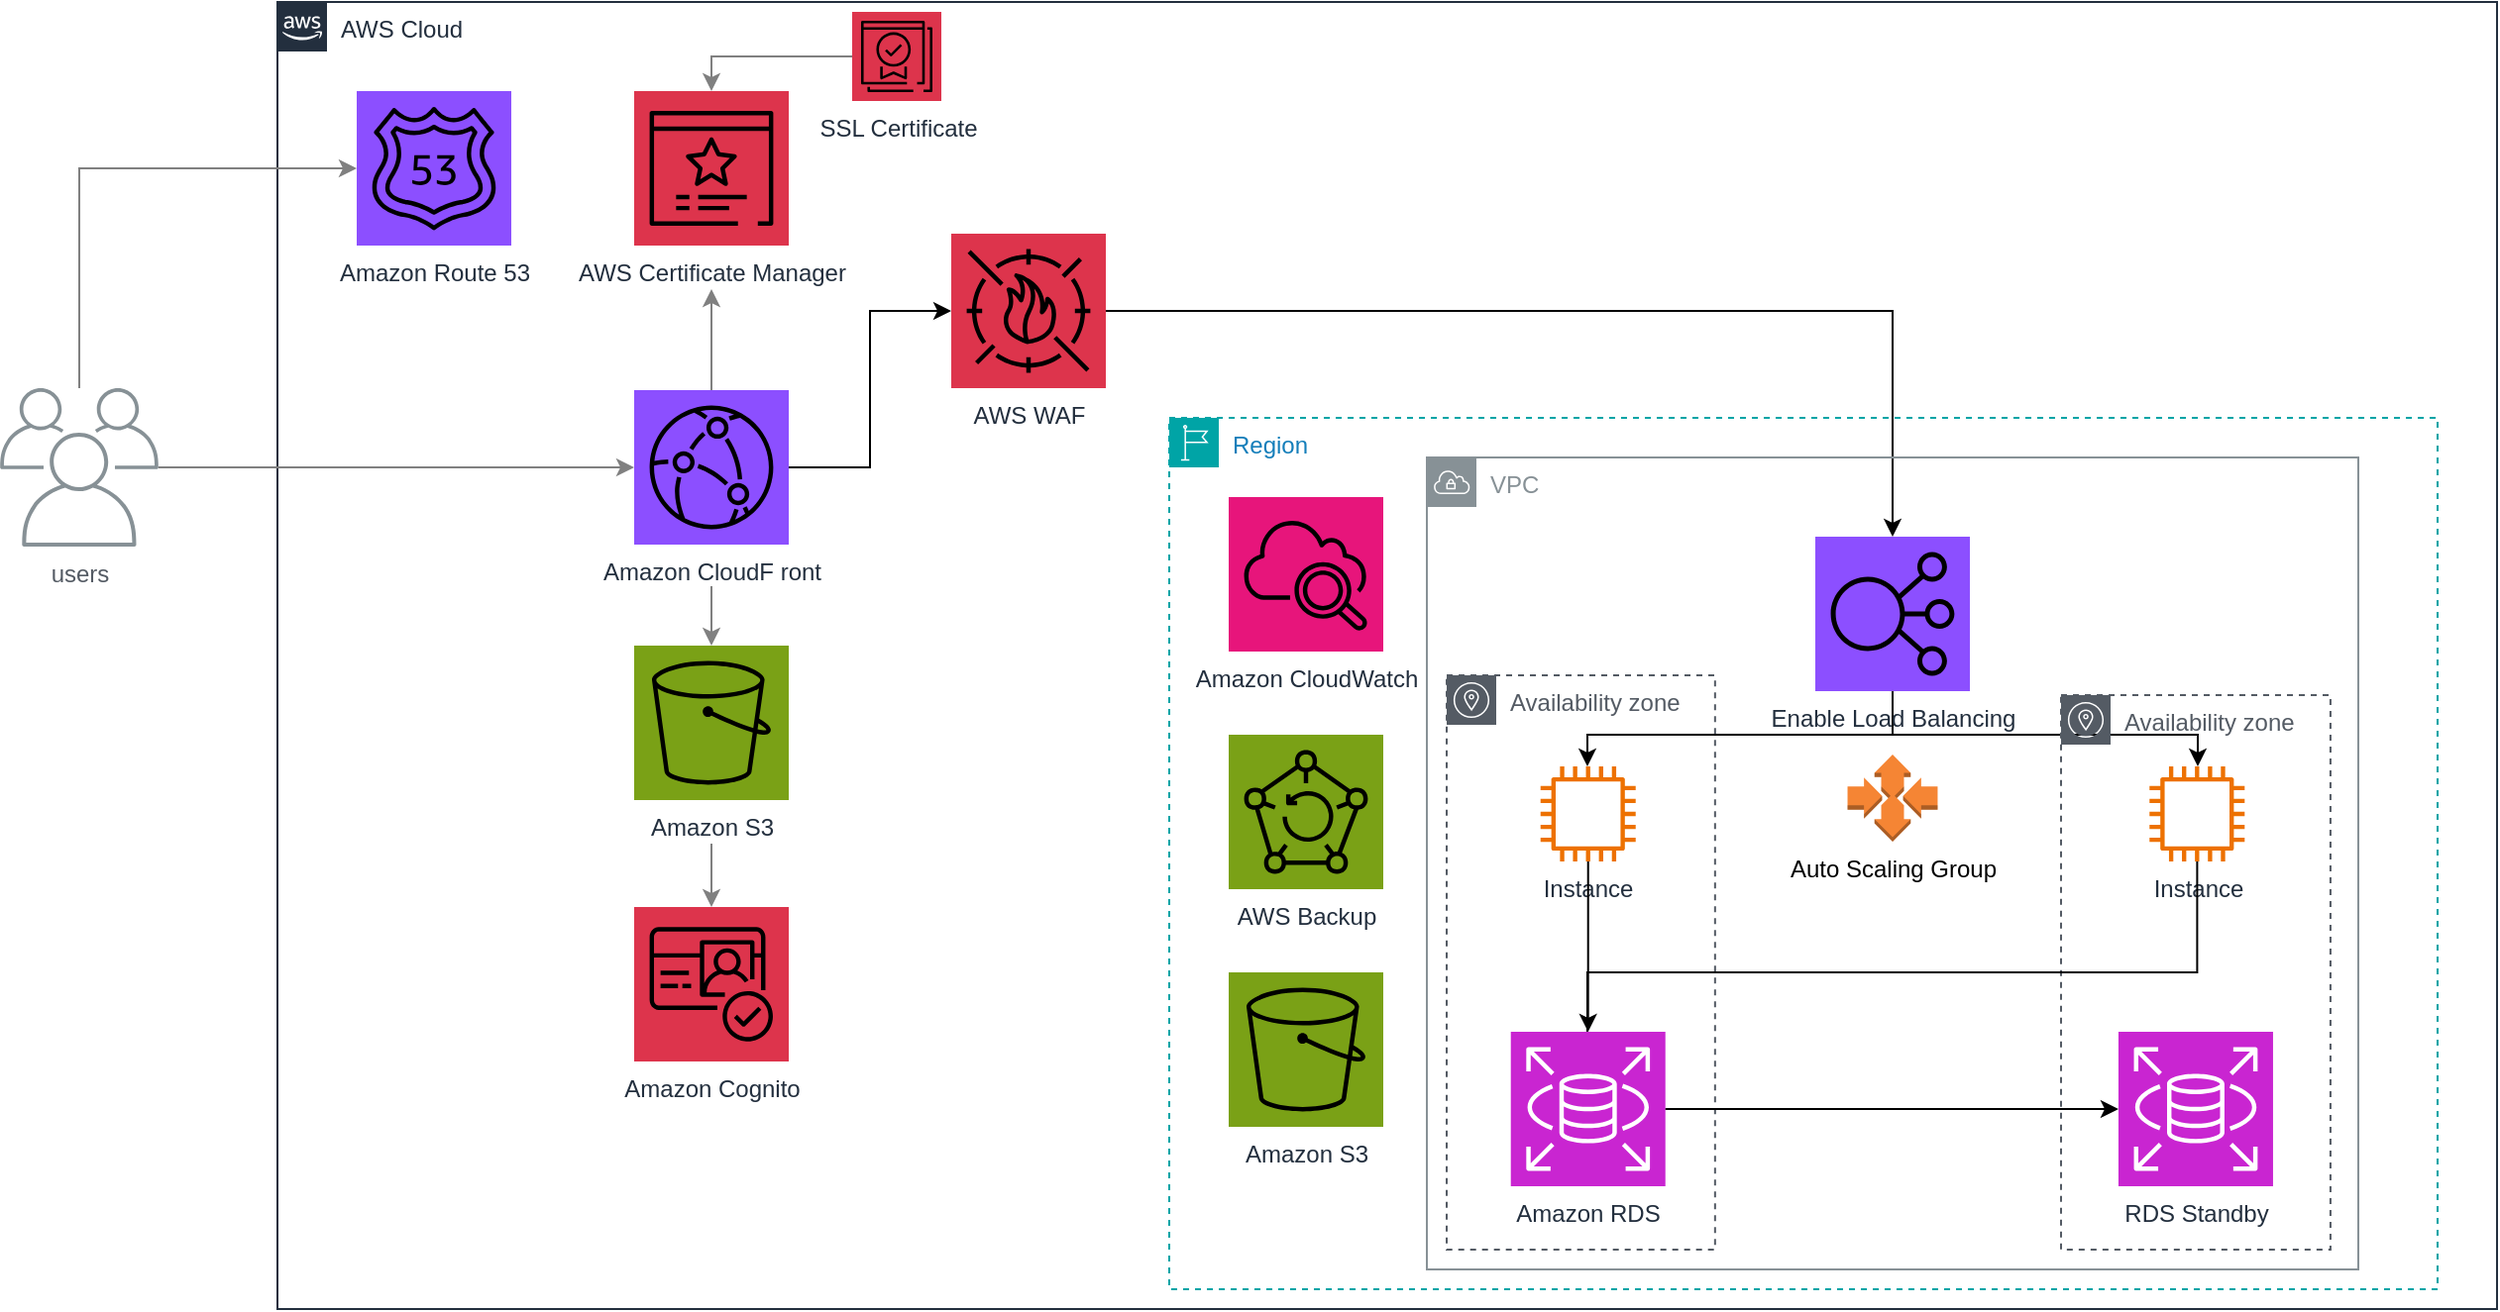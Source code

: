 <mxfile version="26.1.1">
  <diagram id="Ht1M8jgEwFfnCIfOTk4-" name="Page-1">
    <mxGraphModel dx="1687" dy="1818" grid="1" gridSize="10" guides="1" tooltips="1" connect="1" arrows="1" fold="1" page="1" pageScale="1" pageWidth="1169" pageHeight="827" math="0" shadow="0">
      <root>
        <mxCell id="0" />
        <mxCell id="1" parent="0" />
        <mxCell id="UEzPUAAOIrF-is8g5C7q-175" value="AWS Cloud" style="points=[[0,0],[0.25,0],[0.5,0],[0.75,0],[1,0],[1,0.25],[1,0.5],[1,0.75],[1,1],[0.75,1],[0.5,1],[0.25,1],[0,1],[0,0.75],[0,0.5],[0,0.25]];outlineConnect=0;gradientColor=none;html=1;whiteSpace=wrap;fontSize=12;fontStyle=0;shape=mxgraph.aws4.group;grIcon=mxgraph.aws4.group_aws_cloud_alt;strokeColor=#232F3E;fillColor=none;verticalAlign=top;align=left;spacingLeft=30;fontColor=#232F3E;dashed=0;labelBackgroundColor=#ffffff;container=1;pointerEvents=0;collapsible=0;recursiveResize=0;" parent="1" vertex="1">
          <mxGeometry x="190" y="-710" width="1120" height="660" as="geometry" />
        </mxCell>
        <mxCell id="AynOVhh_0rC88zhsTAHU-3" value="Amazon Route 53" style="sketch=0;points=[[0,0,0],[0.25,0,0],[0.5,0,0],[0.75,0,0],[1,0,0],[0,1,0],[0.25,1,0],[0.5,1,0],[0.75,1,0],[1,1,0],[0,0.25,0],[0,0.5,0],[0,0.75,0],[1,0.25,0],[1,0.5,0],[1,0.75,0]];outlineConnect=0;fontColor=#232F3E;fillColor=#8C4FFF;strokeColor=none;dashed=0;verticalLabelPosition=bottom;verticalAlign=top;align=center;html=1;fontSize=12;fontStyle=0;aspect=fixed;shape=mxgraph.aws4.resourceIcon;resIcon=mxgraph.aws4.route_53;labelBackgroundColor=default;" vertex="1" parent="UEzPUAAOIrF-is8g5C7q-175">
          <mxGeometry x="40" y="45" width="78" height="78" as="geometry" />
        </mxCell>
        <mxCell id="AynOVhh_0rC88zhsTAHU-7" value="AWS Certificate Manager" style="sketch=0;points=[[0,0,0],[0.25,0,0],[0.5,0,0],[0.75,0,0],[1,0,0],[0,1,0],[0.25,1,0],[0.5,1,0],[0.75,1,0],[1,1,0],[0,0.25,0],[0,0.5,0],[0,0.75,0],[1,0.25,0],[1,0.5,0],[1,0.75,0]];outlineConnect=0;fontColor=#232F3E;fillColor=#DD344C;strokeColor=none;dashed=0;verticalLabelPosition=bottom;verticalAlign=top;align=center;html=1;fontSize=12;fontStyle=0;aspect=fixed;shape=mxgraph.aws4.resourceIcon;resIcon=mxgraph.aws4.certificate_manager_3;" vertex="1" parent="UEzPUAAOIrF-is8g5C7q-175">
          <mxGeometry x="180" y="45" width="78" height="78" as="geometry" />
        </mxCell>
        <mxCell id="AynOVhh_0rC88zhsTAHU-5" value="Amazon CloudF ront" style="sketch=0;points=[[0,0,0],[0.25,0,0],[0.5,0,0],[0.75,0,0],[1,0,0],[0,1,0],[0.25,1,0],[0.5,1,0],[0.75,1,0],[1,1,0],[0,0.25,0],[0,0.5,0],[0,0.75,0],[1,0.25,0],[1,0.5,0],[1,0.75,0]];outlineConnect=0;fontColor=#232F3E;fillColor=#8C4FFF;strokeColor=none;dashed=0;verticalLabelPosition=bottom;verticalAlign=top;align=center;html=1;fontSize=12;fontStyle=0;aspect=fixed;shape=mxgraph.aws4.resourceIcon;resIcon=mxgraph.aws4.cloudfront;" vertex="1" parent="UEzPUAAOIrF-is8g5C7q-175">
          <mxGeometry x="180" y="196" width="78" height="78" as="geometry" />
        </mxCell>
        <mxCell id="AynOVhh_0rC88zhsTAHU-1" value="users" style="sketch=0;outlineConnect=0;gradientColor=none;fontColor=#545B64;strokeColor=none;fillColor=#879196;dashed=0;verticalLabelPosition=bottom;verticalAlign=top;align=center;html=1;fontSize=12;fontStyle=0;aspect=fixed;shape=mxgraph.aws4.illustration_users;pointerEvents=1" vertex="1" parent="UEzPUAAOIrF-is8g5C7q-175">
          <mxGeometry x="-140" y="195" width="80" height="80" as="geometry" />
        </mxCell>
        <mxCell id="AynOVhh_0rC88zhsTAHU-4" value="" style="endArrow=classic;html=1;rounded=0;edgeStyle=orthogonalEdgeStyle;strokeColor=#808080;entryX=0;entryY=0.5;entryDx=0;entryDy=0;entryPerimeter=0;" edge="1" parent="UEzPUAAOIrF-is8g5C7q-175" source="AynOVhh_0rC88zhsTAHU-1" target="AynOVhh_0rC88zhsTAHU-3">
          <mxGeometry width="50" height="50" relative="1" as="geometry">
            <mxPoint x="-100" y="134.289" as="sourcePoint" />
            <mxPoint x="-100" y="84.289" as="targetPoint" />
            <Array as="points">
              <mxPoint x="-100" y="84" />
            </Array>
          </mxGeometry>
        </mxCell>
        <mxCell id="AynOVhh_0rC88zhsTAHU-6" value="" style="endArrow=classic;html=1;rounded=0;edgeStyle=orthogonalEdgeStyle;strokeColor=#808080;" edge="1" parent="UEzPUAAOIrF-is8g5C7q-175" source="AynOVhh_0rC88zhsTAHU-1" target="AynOVhh_0rC88zhsTAHU-5">
          <mxGeometry width="50" height="50" relative="1" as="geometry">
            <mxPoint y="276.03" as="sourcePoint" />
            <mxPoint x="140" y="205.03" as="targetPoint" />
            <Array as="points" />
          </mxGeometry>
        </mxCell>
        <mxCell id="AynOVhh_0rC88zhsTAHU-8" value="Amazon S3" style="sketch=0;points=[[0,0,0],[0.25,0,0],[0.5,0,0],[0.75,0,0],[1,0,0],[0,1,0],[0.25,1,0],[0.5,1,0],[0.75,1,0],[1,1,0],[0,0.25,0],[0,0.5,0],[0,0.75,0],[1,0.25,0],[1,0.5,0],[1,0.75,0]];outlineConnect=0;fontColor=#232F3E;fillColor=#7AA116;strokeColor=none;dashed=0;verticalLabelPosition=bottom;verticalAlign=top;align=center;html=1;fontSize=12;fontStyle=0;aspect=fixed;shape=mxgraph.aws4.resourceIcon;resIcon=mxgraph.aws4.s3;" vertex="1" parent="UEzPUAAOIrF-is8g5C7q-175">
          <mxGeometry x="180" y="325" width="78" height="78" as="geometry" />
        </mxCell>
        <mxCell id="AynOVhh_0rC88zhsTAHU-10" value="Amazon Cognito" style="sketch=0;points=[[0,0,0],[0.25,0,0],[0.5,0,0],[0.75,0,0],[1,0,0],[0,1,0],[0.25,1,0],[0.5,1,0],[0.75,1,0],[1,1,0],[0,0.25,0],[0,0.5,0],[0,0.75,0],[1,0.25,0],[1,0.5,0],[1,0.75,0]];outlineConnect=0;fontColor=#232F3E;fillColor=#DD344C;strokeColor=none;dashed=0;verticalLabelPosition=bottom;verticalAlign=top;align=center;html=1;fontSize=12;fontStyle=0;aspect=fixed;shape=mxgraph.aws4.resourceIcon;resIcon=mxgraph.aws4.cognito;" vertex="1" parent="UEzPUAAOIrF-is8g5C7q-175">
          <mxGeometry x="180" y="457" width="78" height="78" as="geometry" />
        </mxCell>
        <mxCell id="AynOVhh_0rC88zhsTAHU-11" value="" style="endArrow=classic;html=1;rounded=0;strokeColor=#808080;" edge="1" parent="UEzPUAAOIrF-is8g5C7q-175">
          <mxGeometry width="50" height="50" relative="1" as="geometry">
            <mxPoint x="219" y="295" as="sourcePoint" />
            <mxPoint x="219" y="325" as="targetPoint" />
          </mxGeometry>
        </mxCell>
        <mxCell id="AynOVhh_0rC88zhsTAHU-13" value="" style="endArrow=classic;html=1;rounded=0;strokeColor=#808080;" edge="1" parent="UEzPUAAOIrF-is8g5C7q-175" target="AynOVhh_0rC88zhsTAHU-10">
          <mxGeometry width="50" height="50" relative="1" as="geometry">
            <mxPoint x="219" y="425" as="sourcePoint" />
            <mxPoint x="220" y="455" as="targetPoint" />
          </mxGeometry>
        </mxCell>
        <mxCell id="AynOVhh_0rC88zhsTAHU-14" value="AWS WAF" style="sketch=0;points=[[0,0,0],[0.25,0,0],[0.5,0,0],[0.75,0,0],[1,0,0],[0,1,0],[0.25,1,0],[0.5,1,0],[0.75,1,0],[1,1,0],[0,0.25,0],[0,0.5,0],[0,0.75,0],[1,0.25,0],[1,0.5,0],[1,0.75,0]];outlineConnect=0;fontColor=#232F3E;fillColor=#DD344C;strokeColor=none;dashed=0;verticalLabelPosition=bottom;verticalAlign=top;align=center;html=1;fontSize=12;fontStyle=0;aspect=fixed;shape=mxgraph.aws4.resourceIcon;resIcon=mxgraph.aws4.waf;" vertex="1" parent="UEzPUAAOIrF-is8g5C7q-175">
          <mxGeometry x="340" y="117" width="78" height="78" as="geometry" />
        </mxCell>
        <mxCell id="AynOVhh_0rC88zhsTAHU-12" value="" style="endArrow=classic;html=1;rounded=0;edgeStyle=orthogonalEdgeStyle;strokeColor=#808080;exitX=0.5;exitY=0;exitDx=0;exitDy=0;exitPerimeter=0;" edge="1" parent="UEzPUAAOIrF-is8g5C7q-175" source="AynOVhh_0rC88zhsTAHU-5">
          <mxGeometry width="50" height="50" relative="1" as="geometry">
            <mxPoint x="190" y="175" as="sourcePoint" />
            <mxPoint x="219" y="145" as="targetPoint" />
            <Array as="points" />
          </mxGeometry>
        </mxCell>
        <mxCell id="AynOVhh_0rC88zhsTAHU-17" value="SSL Certificate" style="sketch=0;points=[[0,0,0],[0.25,0,0],[0.5,0,0],[0.75,0,0],[1,0,0],[0,1,0],[0.25,1,0],[0.5,1,0],[0.75,1,0],[1,1,0],[0,0.25,0],[0,0.5,0],[0,0.75,0],[1,0.25,0],[1,0.5,0],[1,0.75,0]];outlineConnect=0;fontColor=#232F3E;fillColor=#DD344C;strokeColor=none;dashed=0;verticalLabelPosition=bottom;verticalAlign=top;align=center;html=1;fontSize=12;fontStyle=0;aspect=fixed;shape=mxgraph.aws4.resourceIcon;resIcon=mxgraph.aws4.private_certificate_authority;" vertex="1" parent="UEzPUAAOIrF-is8g5C7q-175">
          <mxGeometry x="290" y="5" width="45" height="45" as="geometry" />
        </mxCell>
        <mxCell id="AynOVhh_0rC88zhsTAHU-18" value="" style="endArrow=classic;html=1;rounded=0;edgeStyle=orthogonalEdgeStyle;entryX=0.5;entryY=0;entryDx=0;entryDy=0;entryPerimeter=0;strokeColor=#808080;" edge="1" parent="UEzPUAAOIrF-is8g5C7q-175" source="AynOVhh_0rC88zhsTAHU-17" target="AynOVhh_0rC88zhsTAHU-7">
          <mxGeometry width="50" height="50" relative="1" as="geometry">
            <mxPoint x="29.289" y="787.5" as="sourcePoint" />
            <mxPoint x="219.289" y="27.5" as="targetPoint" />
          </mxGeometry>
        </mxCell>
        <mxCell id="AynOVhh_0rC88zhsTAHU-31" value="" style="endArrow=classic;html=1;rounded=0;entryX=0;entryY=0.5;entryDx=0;entryDy=0;entryPerimeter=0;edgeStyle=orthogonalEdgeStyle;" edge="1" parent="UEzPUAAOIrF-is8g5C7q-175" source="AynOVhh_0rC88zhsTAHU-5" target="AynOVhh_0rC88zhsTAHU-14">
          <mxGeometry width="50" height="50" relative="1" as="geometry">
            <mxPoint x="68" y="995" as="sourcePoint" />
            <mxPoint x="328.711" y="235" as="targetPoint" />
          </mxGeometry>
        </mxCell>
        <mxCell id="AynOVhh_0rC88zhsTAHU-32" value="" style="endArrow=classic;html=1;rounded=0;entryX=0.5;entryY=0;entryDx=0;entryDy=0;entryPerimeter=0;edgeStyle=orthogonalEdgeStyle;" edge="1" parent="UEzPUAAOIrF-is8g5C7q-175" source="AynOVhh_0rC88zhsTAHU-14" target="AynOVhh_0rC88zhsTAHU-25">
          <mxGeometry width="50" height="50" relative="1" as="geometry">
            <mxPoint x="228" y="916" as="sourcePoint" />
            <mxPoint x="488.711" y="156" as="targetPoint" />
          </mxGeometry>
        </mxCell>
        <mxCell id="AynOVhh_0rC88zhsTAHU-15" value="Region" style="points=[[0,0],[0.25,0],[0.5,0],[0.75,0],[1,0],[1,0.25],[1,0.5],[1,0.75],[1,1],[0.75,1],[0.5,1],[0.25,1],[0,1],[0,0.75],[0,0.5],[0,0.25]];outlineConnect=0;gradientColor=none;html=1;whiteSpace=wrap;fontSize=12;fontStyle=0;container=1;pointerEvents=0;collapsible=0;recursiveResize=0;shape=mxgraph.aws4.group;grIcon=mxgraph.aws4.group_region;strokeColor=#00A4A6;fillColor=none;verticalAlign=top;align=left;spacingLeft=30;fontColor=#147EBA;dashed=1;" vertex="1" parent="UEzPUAAOIrF-is8g5C7q-175">
          <mxGeometry x="450" y="210" width="640" height="440" as="geometry" />
        </mxCell>
        <mxCell id="AynOVhh_0rC88zhsTAHU-34" value="" style="endArrow=classic;html=1;rounded=0;exitX=0.5;exitY=1;exitDx=0;exitDy=0;exitPerimeter=0;edgeStyle=orthogonalEdgeStyle;" edge="1" parent="AynOVhh_0rC88zhsTAHU-15" source="AynOVhh_0rC88zhsTAHU-25" target="AynOVhh_0rC88zhsTAHU-28">
          <mxGeometry width="50" height="50" relative="1" as="geometry">
            <mxPoint x="375" y="148" as="sourcePoint" />
            <mxPoint x="242" y="164" as="targetPoint" />
            <Array as="points">
              <mxPoint x="365" y="160" />
              <mxPoint x="519" y="160" />
            </Array>
          </mxGeometry>
        </mxCell>
        <mxCell id="AynOVhh_0rC88zhsTAHU-33" value="" style="endArrow=classic;html=1;rounded=0;exitX=0.5;exitY=1;exitDx=0;exitDy=0;exitPerimeter=0;edgeStyle=orthogonalEdgeStyle;" edge="1" parent="AynOVhh_0rC88zhsTAHU-15" source="AynOVhh_0rC88zhsTAHU-25" target="AynOVhh_0rC88zhsTAHU-27">
          <mxGeometry width="50" height="50" relative="1" as="geometry">
            <mxPoint x="334" y="169" as="sourcePoint" />
            <mxPoint x="263.289" y="169" as="targetPoint" />
            <Array as="points">
              <mxPoint x="365" y="160" />
              <mxPoint x="211" y="160" />
            </Array>
          </mxGeometry>
        </mxCell>
        <mxCell id="AynOVhh_0rC88zhsTAHU-19" value="Amazon CloudWatch" style="sketch=0;points=[[0,0,0],[0.25,0,0],[0.5,0,0],[0.75,0,0],[1,0,0],[0,1,0],[0.25,1,0],[0.5,1,0],[0.75,1,0],[1,1,0],[0,0.25,0],[0,0.5,0],[0,0.75,0],[1,0.25,0],[1,0.5,0],[1,0.75,0]];points=[[0,0,0],[0.25,0,0],[0.5,0,0],[0.75,0,0],[1,0,0],[0,1,0],[0.25,1,0],[0.5,1,0],[0.75,1,0],[1,1,0],[0,0.25,0],[0,0.5,0],[0,0.75,0],[1,0.25,0],[1,0.5,0],[1,0.75,0]];outlineConnect=0;fontColor=#232F3E;fillColor=#E7157B;strokeColor=none;dashed=0;verticalLabelPosition=bottom;verticalAlign=top;align=center;html=1;fontSize=12;fontStyle=0;aspect=fixed;shape=mxgraph.aws4.resourceIcon;resIcon=mxgraph.aws4.cloudwatch_2;" vertex="1" parent="AynOVhh_0rC88zhsTAHU-15">
          <mxGeometry x="30" y="40" width="78" height="78" as="geometry" />
        </mxCell>
        <mxCell id="AynOVhh_0rC88zhsTAHU-20" value="AWS Backup&lt;span style=&quot;color: rgba(0, 0, 0, 0); font-family: monospace; font-size: 0px; text-align: start;&quot;&gt;%3CmxGraphModel%3E%3Croot%3E%3CmxCell%20id%3D%220%22%2F%3E%3CmxCell%20id%3D%221%22%20parent%3D%220%22%2F%3E%3CmxCell%20id%3D%222%22%20value%3D%22%22%20style%3D%22endArrow%3Dclassic%3Bhtml%3D1%3Brounded%3D0%3BedgeStyle%3DorthogonalEdgeStyle%3BstrokeColor%3D%23808080%3B%22%20edge%3D%221%22%20parent%3D%221%22%3E%3CmxGeometry%20width%3D%2250%22%20height%3D%2250%22%20relative%3D%221%22%20as%3D%22geometry%22%3E%3CmxPoint%20x%3D%22130%22%20y%3D%22-460%22%20as%3D%22sourcePoint%22%2F%3E%3CmxPoint%20x%3D%22370%22%20y%3D%22-460%22%20as%3D%22targetPoint%22%2F%3E%3CArray%20as%3D%22points%22%2F%3E%3C%2FmxGeometry%3E%3C%2FmxCell%3E%3C%2Froot%3E%3C%2FmxGraphModel%3E&lt;/span&gt;" style="sketch=0;points=[[0,0,0],[0.25,0,0],[0.5,0,0],[0.75,0,0],[1,0,0],[0,1,0],[0.25,1,0],[0.5,1,0],[0.75,1,0],[1,1,0],[0,0.25,0],[0,0.5,0],[0,0.75,0],[1,0.25,0],[1,0.5,0],[1,0.75,0]];outlineConnect=0;fontColor=#232F3E;fillColor=#7AA116;strokeColor=none;dashed=0;verticalLabelPosition=bottom;verticalAlign=top;align=center;html=1;fontSize=12;fontStyle=0;aspect=fixed;shape=mxgraph.aws4.resourceIcon;resIcon=mxgraph.aws4.backup;" vertex="1" parent="AynOVhh_0rC88zhsTAHU-15">
          <mxGeometry x="30" y="160" width="78" height="78" as="geometry" />
        </mxCell>
        <mxCell id="AynOVhh_0rC88zhsTAHU-21" value="Amazon S3" style="sketch=0;points=[[0,0,0],[0.25,0,0],[0.5,0,0],[0.75,0,0],[1,0,0],[0,1,0],[0.25,1,0],[0.5,1,0],[0.75,1,0],[1,1,0],[0,0.25,0],[0,0.5,0],[0,0.75,0],[1,0.25,0],[1,0.5,0],[1,0.75,0]];outlineConnect=0;fontColor=#232F3E;fillColor=#7AA116;strokeColor=none;dashed=0;verticalLabelPosition=bottom;verticalAlign=top;align=center;html=1;fontSize=12;fontStyle=0;aspect=fixed;shape=mxgraph.aws4.resourceIcon;resIcon=mxgraph.aws4.s3;" vertex="1" parent="AynOVhh_0rC88zhsTAHU-15">
          <mxGeometry x="30" y="280" width="78" height="78" as="geometry" />
        </mxCell>
        <mxCell id="AynOVhh_0rC88zhsTAHU-22" value="VPC" style="sketch=0;outlineConnect=0;gradientColor=none;html=1;whiteSpace=wrap;fontSize=12;fontStyle=0;shape=mxgraph.aws4.group;grIcon=mxgraph.aws4.group_vpc;strokeColor=#879196;fillColor=none;verticalAlign=top;align=left;spacingLeft=30;fontColor=#879196;dashed=0;" vertex="1" parent="AynOVhh_0rC88zhsTAHU-15">
          <mxGeometry x="130" y="20" width="470" height="410" as="geometry" />
        </mxCell>
        <mxCell id="AynOVhh_0rC88zhsTAHU-23" value="Availability zone" style="sketch=0;outlineConnect=0;gradientColor=none;html=1;whiteSpace=wrap;fontSize=12;fontStyle=0;shape=mxgraph.aws4.group;grIcon=mxgraph.aws4.group_availability_zone;strokeColor=#545B64;fillColor=none;verticalAlign=top;align=left;spacingLeft=30;fontColor=#545B64;dashed=1;" vertex="1" parent="AynOVhh_0rC88zhsTAHU-15">
          <mxGeometry x="140" y="130" width="135.42" height="290" as="geometry" />
        </mxCell>
        <mxCell id="AynOVhh_0rC88zhsTAHU-24" value="Availability zone" style="sketch=0;outlineConnect=0;gradientColor=none;html=1;whiteSpace=wrap;fontSize=12;fontStyle=0;shape=mxgraph.aws4.group;grIcon=mxgraph.aws4.group_availability_zone;strokeColor=#545B64;fillColor=none;verticalAlign=top;align=left;spacingLeft=30;fontColor=#545B64;dashed=1;" vertex="1" parent="AynOVhh_0rC88zhsTAHU-15">
          <mxGeometry x="450" y="140" width="135.96" height="280" as="geometry" />
        </mxCell>
        <mxCell id="AynOVhh_0rC88zhsTAHU-25" value="Enable Load Balancing" style="sketch=0;points=[[0,0,0],[0.25,0,0],[0.5,0,0],[0.75,0,0],[1,0,0],[0,1,0],[0.25,1,0],[0.5,1,0],[0.75,1,0],[1,1,0],[0,0.25,0],[0,0.5,0],[0,0.75,0],[1,0.25,0],[1,0.5,0],[1,0.75,0]];outlineConnect=0;fontColor=#232F3E;fillColor=#8C4FFF;strokeColor=none;dashed=0;verticalLabelPosition=bottom;verticalAlign=top;align=center;html=1;fontSize=12;fontStyle=0;aspect=fixed;shape=mxgraph.aws4.resourceIcon;resIcon=mxgraph.aws4.elastic_load_balancing;" vertex="1" parent="AynOVhh_0rC88zhsTAHU-15">
          <mxGeometry x="326" y="60" width="78" height="78" as="geometry" />
        </mxCell>
        <mxCell id="AynOVhh_0rC88zhsTAHU-26" value="Auto Scaling Group" style="outlineConnect=0;dashed=0;verticalLabelPosition=bottom;verticalAlign=top;align=center;html=1;shape=mxgraph.aws3.auto_scaling;fillColor=#F58534;gradientColor=none;" vertex="1" parent="AynOVhh_0rC88zhsTAHU-15">
          <mxGeometry x="342.27" y="170" width="45.46" height="44" as="geometry" />
        </mxCell>
        <mxCell id="AynOVhh_0rC88zhsTAHU-27" value="Instance" style="sketch=0;outlineConnect=0;fontColor=#232F3E;gradientColor=none;fillColor=#ED7100;strokeColor=none;dashed=0;verticalLabelPosition=bottom;verticalAlign=top;align=center;html=1;fontSize=12;fontStyle=0;aspect=fixed;pointerEvents=1;shape=mxgraph.aws4.instance2;" vertex="1" parent="AynOVhh_0rC88zhsTAHU-15">
          <mxGeometry x="187.36" y="176" width="48" height="48" as="geometry" />
        </mxCell>
        <mxCell id="AynOVhh_0rC88zhsTAHU-28" value="Instance" style="sketch=0;outlineConnect=0;fontColor=#232F3E;gradientColor=none;fillColor=#ED7100;strokeColor=none;dashed=0;verticalLabelPosition=bottom;verticalAlign=top;align=center;html=1;fontSize=12;fontStyle=0;aspect=fixed;pointerEvents=1;shape=mxgraph.aws4.instance2;" vertex="1" parent="AynOVhh_0rC88zhsTAHU-15">
          <mxGeometry x="494.65" y="176" width="48" height="48" as="geometry" />
        </mxCell>
        <mxCell id="AynOVhh_0rC88zhsTAHU-29" value="Amazon RDS&lt;span style=&quot;color: rgba(0, 0, 0, 0); font-family: monospace; font-size: 0px; text-align: start;&quot;&gt;%3CmxGraphModel%3E%3Croot%3E%3CmxCell%20id%3D%220%22%2F%3E%3CmxCell%20id%3D%221%22%20parent%3D%220%22%2F%3E%3CmxCell%20id%3D%222%22%20value%3D%22%22%20style%3D%22sketch%3D0%3BoutlineConnect%3D0%3BfontColor%3D%23232F3E%3BgradientColor%3Dnone%3BfillColor%3D%23ED7100%3BstrokeColor%3Dnone%3Bdashed%3D0%3BverticalLabelPosition%3Dbottom%3BverticalAlign%3Dtop%3Balign%3Dcenter%3Bhtml%3D1%3BfontSize%3D12%3BfontStyle%3D0%3Baspect%3Dfixed%3BpointerEvents%3D1%3Bshape%3Dmxgraph.aws4.instance2%3B%22%20vertex%3D%221%22%20parent%3D%221%22%3E%3CmxGeometry%20x%3D%22831%22%20y%3D%22-370%22%20width%3D%2248%22%20height%3D%2248%22%20as%3D%22geometry%22%2F%3E%3C%2FmxCell%3E%3C%2Froot%3E%3C%2FmxGraphModel%3E&lt;/span&gt;" style="sketch=0;points=[[0,0,0],[0.25,0,0],[0.5,0,0],[0.75,0,0],[1,0,0],[0,1,0],[0.25,1,0],[0.5,1,0],[0.75,1,0],[1,1,0],[0,0.25,0],[0,0.5,0],[0,0.75,0],[1,0.25,0],[1,0.5,0],[1,0.75,0]];outlineConnect=0;fontColor=#232F3E;fillColor=#C925D1;strokeColor=#ffffff;dashed=0;verticalLabelPosition=bottom;verticalAlign=top;align=center;html=1;fontSize=12;fontStyle=0;aspect=fixed;shape=mxgraph.aws4.resourceIcon;resIcon=mxgraph.aws4.rds;" vertex="1" parent="AynOVhh_0rC88zhsTAHU-15">
          <mxGeometry x="172.36" y="310" width="78" height="78" as="geometry" />
        </mxCell>
        <mxCell id="AynOVhh_0rC88zhsTAHU-30" value="RDS Standby" style="sketch=0;points=[[0,0,0],[0.25,0,0],[0.5,0,0],[0.75,0,0],[1,0,0],[0,1,0],[0.25,1,0],[0.5,1,0],[0.75,1,0],[1,1,0],[0,0.25,0],[0,0.5,0],[0,0.75,0],[1,0.25,0],[1,0.5,0],[1,0.75,0]];outlineConnect=0;fontColor=#232F3E;fillColor=#C925D1;strokeColor=#ffffff;dashed=0;verticalLabelPosition=bottom;verticalAlign=top;align=center;html=1;fontSize=12;fontStyle=0;aspect=fixed;shape=mxgraph.aws4.resourceIcon;resIcon=mxgraph.aws4.rds;" vertex="1" parent="AynOVhh_0rC88zhsTAHU-15">
          <mxGeometry x="478.98" y="310" width="78" height="78" as="geometry" />
        </mxCell>
        <mxCell id="AynOVhh_0rC88zhsTAHU-36" value="" style="endArrow=classic;html=1;rounded=0;" edge="1" parent="AynOVhh_0rC88zhsTAHU-15" source="AynOVhh_0rC88zhsTAHU-27" target="AynOVhh_0rC88zhsTAHU-29">
          <mxGeometry width="50" height="50" relative="1" as="geometry">
            <mxPoint x="210" y="250" as="sourcePoint" />
            <mxPoint x="260" y="200" as="targetPoint" />
          </mxGeometry>
        </mxCell>
        <mxCell id="AynOVhh_0rC88zhsTAHU-37" value="" style="endArrow=classic;html=1;rounded=0;" edge="1" parent="AynOVhh_0rC88zhsTAHU-15" source="AynOVhh_0rC88zhsTAHU-29" target="AynOVhh_0rC88zhsTAHU-30">
          <mxGeometry width="50" height="50" relative="1" as="geometry">
            <mxPoint x="-389.64" y="899" as="sourcePoint" />
            <mxPoint x="321.071" y="349" as="targetPoint" />
          </mxGeometry>
        </mxCell>
        <mxCell id="AynOVhh_0rC88zhsTAHU-38" value="" style="endArrow=none;html=1;rounded=0;edgeStyle=orthogonalEdgeStyle;" edge="1" parent="AynOVhh_0rC88zhsTAHU-15" source="AynOVhh_0rC88zhsTAHU-28" target="AynOVhh_0rC88zhsTAHU-29">
          <mxGeometry width="50" height="50" relative="1" as="geometry">
            <mxPoint x="-121.35" y="774" as="sourcePoint" />
            <mxPoint x="210" y="310" as="targetPoint" />
            <Array as="points">
              <mxPoint x="519" y="280" />
              <mxPoint x="211" y="280" />
            </Array>
          </mxGeometry>
        </mxCell>
      </root>
    </mxGraphModel>
  </diagram>
</mxfile>
